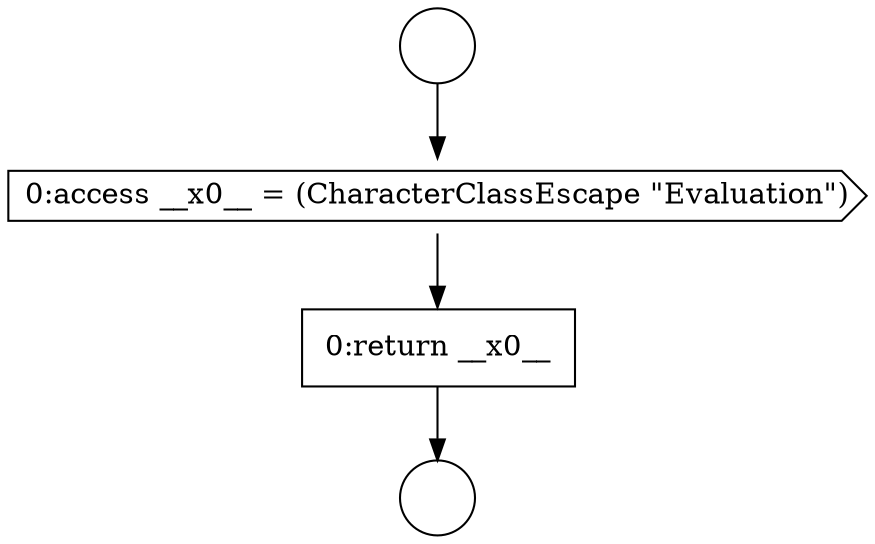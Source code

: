 digraph {
  node14977 [shape=circle label=" " color="black" fillcolor="white" style=filled]
  node14979 [shape=cds, label=<<font color="black">0:access __x0__ = (CharacterClassEscape &quot;Evaluation&quot;)</font>> color="black" fillcolor="white" style=filled]
  node14980 [shape=none, margin=0, label=<<font color="black">
    <table border="0" cellborder="1" cellspacing="0" cellpadding="10">
      <tr><td align="left">0:return __x0__</td></tr>
    </table>
  </font>> color="black" fillcolor="white" style=filled]
  node14978 [shape=circle label=" " color="black" fillcolor="white" style=filled]
  node14977 -> node14979 [ color="black"]
  node14979 -> node14980 [ color="black"]
  node14980 -> node14978 [ color="black"]
}
